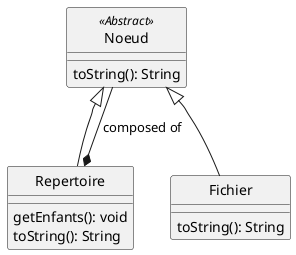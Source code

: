 
@startuml Diagramme de classe
skinparam style strictuml
class Noeud <<Abstract>>{
  toString(): String
}
class Repertoire {
  getEnfants(): void
  toString(): String
}
class Fichier{
    toString(): String
}
class Fichier extends Noeud
class Repertoire extends Noeud
Repertoire *-- Noeud: composed of

@enduml

